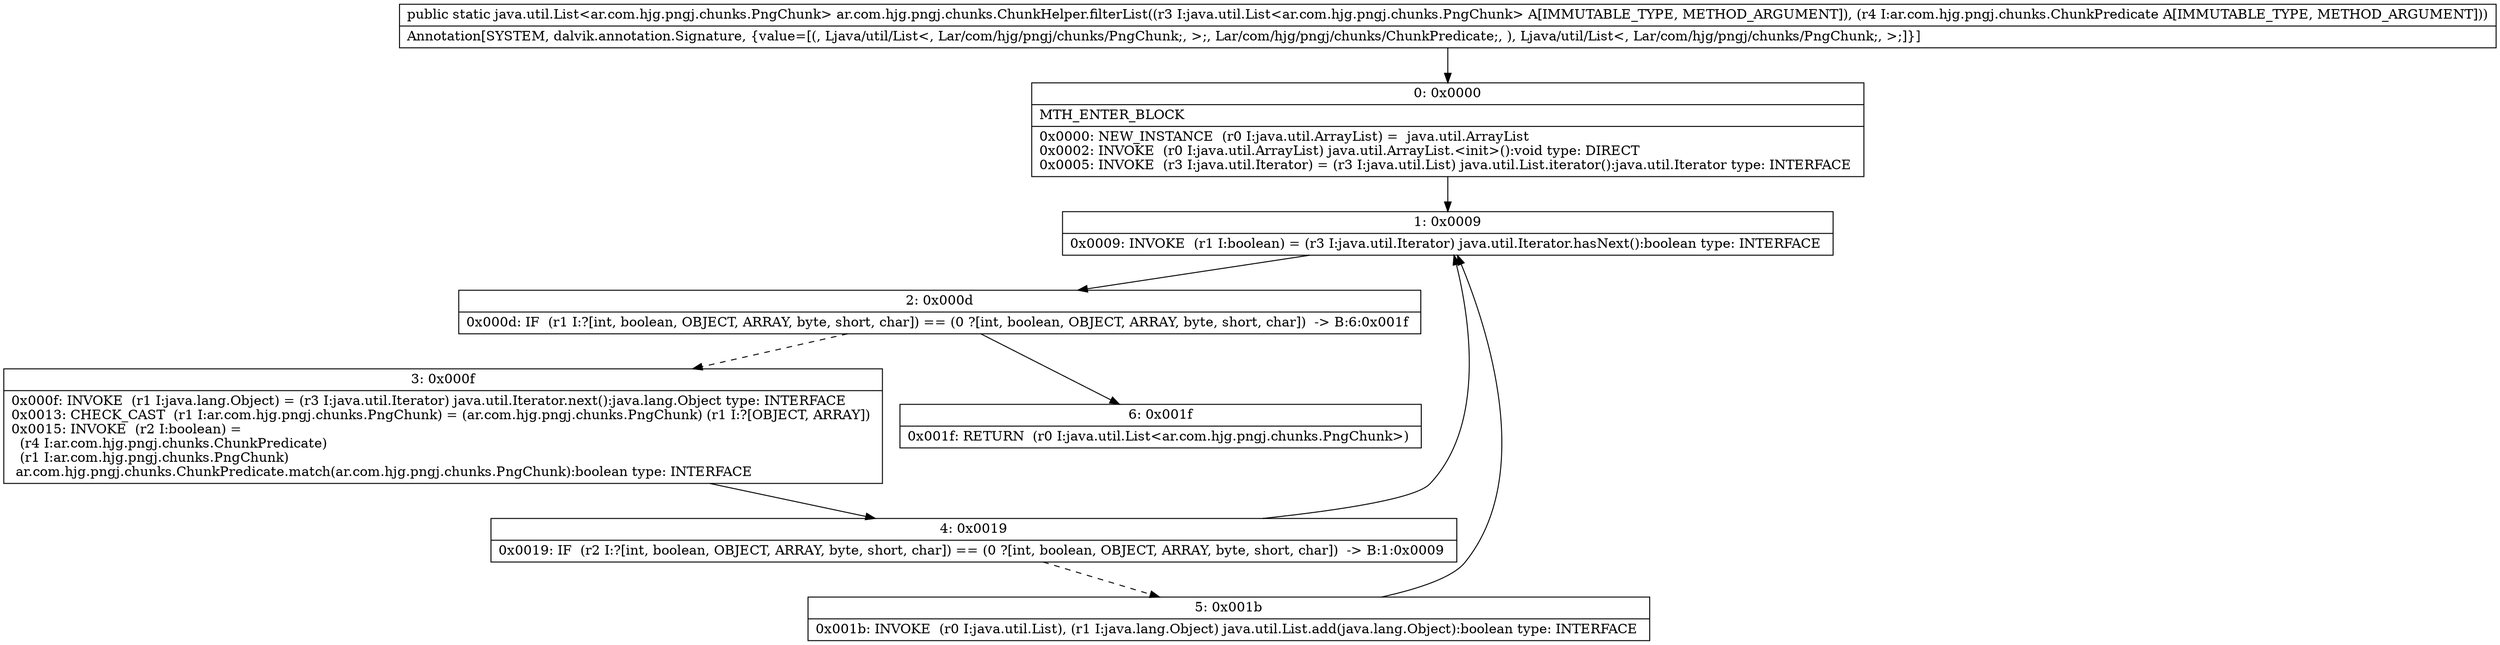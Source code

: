 digraph "CFG forar.com.hjg.pngj.chunks.ChunkHelper.filterList(Ljava\/util\/List;Lar\/com\/hjg\/pngj\/chunks\/ChunkPredicate;)Ljava\/util\/List;" {
Node_0 [shape=record,label="{0\:\ 0x0000|MTH_ENTER_BLOCK\l|0x0000: NEW_INSTANCE  (r0 I:java.util.ArrayList) =  java.util.ArrayList \l0x0002: INVOKE  (r0 I:java.util.ArrayList) java.util.ArrayList.\<init\>():void type: DIRECT \l0x0005: INVOKE  (r3 I:java.util.Iterator) = (r3 I:java.util.List) java.util.List.iterator():java.util.Iterator type: INTERFACE \l}"];
Node_1 [shape=record,label="{1\:\ 0x0009|0x0009: INVOKE  (r1 I:boolean) = (r3 I:java.util.Iterator) java.util.Iterator.hasNext():boolean type: INTERFACE \l}"];
Node_2 [shape=record,label="{2\:\ 0x000d|0x000d: IF  (r1 I:?[int, boolean, OBJECT, ARRAY, byte, short, char]) == (0 ?[int, boolean, OBJECT, ARRAY, byte, short, char])  \-\> B:6:0x001f \l}"];
Node_3 [shape=record,label="{3\:\ 0x000f|0x000f: INVOKE  (r1 I:java.lang.Object) = (r3 I:java.util.Iterator) java.util.Iterator.next():java.lang.Object type: INTERFACE \l0x0013: CHECK_CAST  (r1 I:ar.com.hjg.pngj.chunks.PngChunk) = (ar.com.hjg.pngj.chunks.PngChunk) (r1 I:?[OBJECT, ARRAY]) \l0x0015: INVOKE  (r2 I:boolean) = \l  (r4 I:ar.com.hjg.pngj.chunks.ChunkPredicate)\l  (r1 I:ar.com.hjg.pngj.chunks.PngChunk)\l ar.com.hjg.pngj.chunks.ChunkPredicate.match(ar.com.hjg.pngj.chunks.PngChunk):boolean type: INTERFACE \l}"];
Node_4 [shape=record,label="{4\:\ 0x0019|0x0019: IF  (r2 I:?[int, boolean, OBJECT, ARRAY, byte, short, char]) == (0 ?[int, boolean, OBJECT, ARRAY, byte, short, char])  \-\> B:1:0x0009 \l}"];
Node_5 [shape=record,label="{5\:\ 0x001b|0x001b: INVOKE  (r0 I:java.util.List), (r1 I:java.lang.Object) java.util.List.add(java.lang.Object):boolean type: INTERFACE \l}"];
Node_6 [shape=record,label="{6\:\ 0x001f|0x001f: RETURN  (r0 I:java.util.List\<ar.com.hjg.pngj.chunks.PngChunk\>) \l}"];
MethodNode[shape=record,label="{public static java.util.List\<ar.com.hjg.pngj.chunks.PngChunk\> ar.com.hjg.pngj.chunks.ChunkHelper.filterList((r3 I:java.util.List\<ar.com.hjg.pngj.chunks.PngChunk\> A[IMMUTABLE_TYPE, METHOD_ARGUMENT]), (r4 I:ar.com.hjg.pngj.chunks.ChunkPredicate A[IMMUTABLE_TYPE, METHOD_ARGUMENT]))  | Annotation[SYSTEM, dalvik.annotation.Signature, \{value=[(, Ljava\/util\/List\<, Lar\/com\/hjg\/pngj\/chunks\/PngChunk;, \>;, Lar\/com\/hjg\/pngj\/chunks\/ChunkPredicate;, ), Ljava\/util\/List\<, Lar\/com\/hjg\/pngj\/chunks\/PngChunk;, \>;]\}]\l}"];
MethodNode -> Node_0;
Node_0 -> Node_1;
Node_1 -> Node_2;
Node_2 -> Node_3[style=dashed];
Node_2 -> Node_6;
Node_3 -> Node_4;
Node_4 -> Node_1;
Node_4 -> Node_5[style=dashed];
Node_5 -> Node_1;
}

